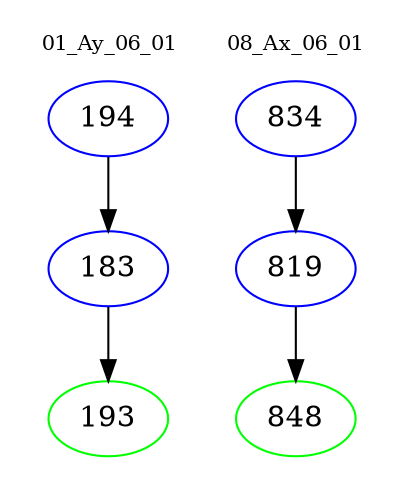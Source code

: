 digraph{
subgraph cluster_0 {
color = white
label = "01_Ay_06_01";
fontsize=10;
T0_194 [label="194", color="blue"]
T0_194 -> T0_183 [color="black"]
T0_183 [label="183", color="blue"]
T0_183 -> T0_193 [color="black"]
T0_193 [label="193", color="green"]
}
subgraph cluster_1 {
color = white
label = "08_Ax_06_01";
fontsize=10;
T1_834 [label="834", color="blue"]
T1_834 -> T1_819 [color="black"]
T1_819 [label="819", color="blue"]
T1_819 -> T1_848 [color="black"]
T1_848 [label="848", color="green"]
}
}
